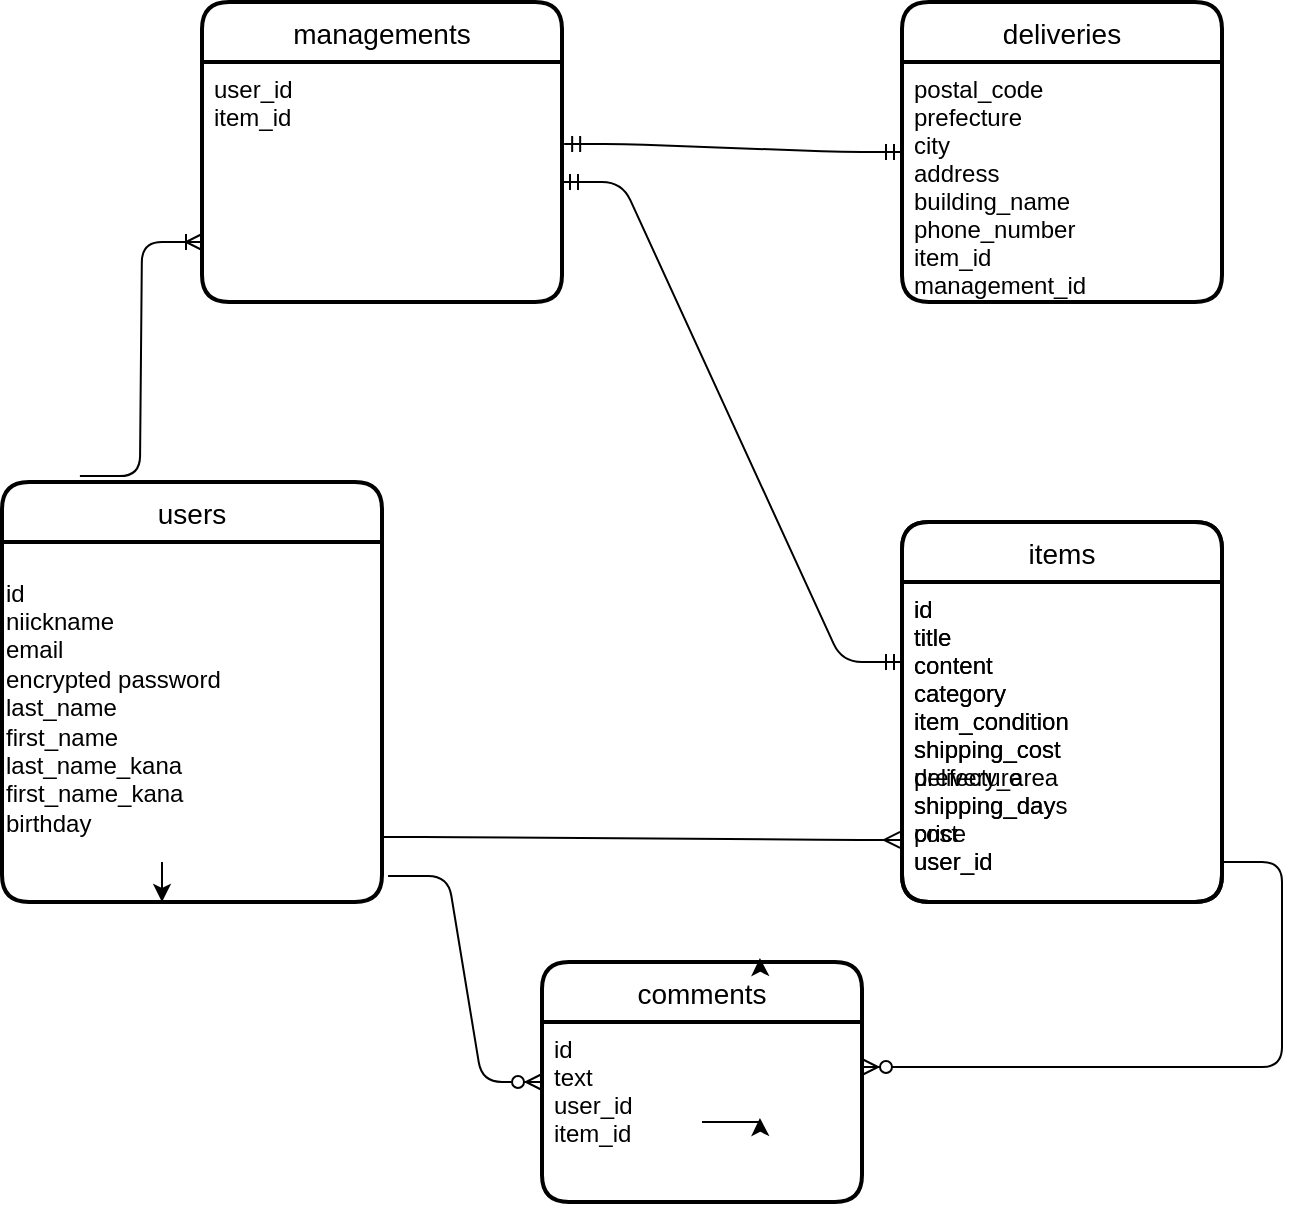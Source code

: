 <mxfile version="14.2.4" type="embed">
    <diagram id="6RlkuSSHOmwsCbi1eLts" name="ページ1">
        <mxGraphModel dx="1520" dy="1796" grid="1" gridSize="10" guides="1" tooltips="1" connect="1" arrows="1" fold="1" page="1" pageScale="1" pageWidth="850" pageHeight="1100" math="0" shadow="0">
            <root>
                <mxCell id="0"/>
                <mxCell id="1" parent="0"/>
                <mxCell id="48" value="users" style="swimlane;childLayout=stackLayout;horizontal=1;startSize=30;horizontalStack=0;rounded=1;fontSize=14;fontStyle=0;strokeWidth=2;resizeParent=0;resizeLast=1;shadow=0;dashed=0;align=center;" parent="1" vertex="1">
                    <mxGeometry x="-780" y="130" width="190" height="210" as="geometry">
                        <mxRectangle x="-750" y="150" width="60" height="30" as="alternateBounds"/>
                    </mxGeometry>
                </mxCell>
                <mxCell id="105" style="edgeStyle=orthogonalEdgeStyle;rounded=0;orthogonalLoop=1;jettySize=auto;html=1;" edge="1" parent="48" target="48">
                    <mxGeometry relative="1" as="geometry">
                        <Array as="points">
                            <mxPoint x="80" y="10"/>
                            <mxPoint x="80" y="10"/>
                        </Array>
                        <mxPoint x="80" y="190" as="sourcePoint"/>
                    </mxGeometry>
                </mxCell>
                <mxCell id="110" value="id&lt;br style=&quot;padding: 0px ; margin: 0px&quot;&gt;niickname&lt;br style=&quot;padding: 0px ; margin: 0px&quot;&gt;email&lt;br style=&quot;padding: 0px ; margin: 0px&quot;&gt;encrypted password&lt;br style=&quot;padding: 0px ; margin: 0px&quot;&gt;last_name&lt;br style=&quot;padding: 0px ; margin: 0px&quot;&gt;first_name&lt;br style=&quot;padding: 0px ; margin: 0px&quot;&gt;last_name_kana&lt;br style=&quot;padding: 0px ; margin: 0px&quot;&gt;first_name_kana&lt;br style=&quot;padding: 0px ; margin: 0px&quot;&gt;birthday&lt;div style=&quot;padding: 0px ; margin: 0px&quot;&gt;&lt;br style=&quot;padding: 0px ; margin: 0px&quot;&gt;&lt;/div&gt;" style="text;html=1;align=left;verticalAlign=middle;resizable=0;points=[];autosize=1;" vertex="1" parent="48">
                    <mxGeometry y="30" width="190" height="180" as="geometry"/>
                </mxCell>
                <mxCell id="50" value="item" style="swimlane;childLayout=stackLayout;horizontal=1;startSize=30;horizontalStack=0;rounded=1;fontSize=14;fontStyle=0;strokeWidth=2;resizeParent=0;resizeLast=1;shadow=0;dashed=0;align=center;" parent="1" vertex="1">
                    <mxGeometry x="-330" y="150" width="160" height="190" as="geometry"/>
                </mxCell>
                <mxCell id="51" value="id&#10;title&#10;content&#10;category&#10;item_condition&#10;shipping_cost&#10;delivery_area&#10;shipping_days&#10;cost&#10;user_id&#10;" style="align=left;strokeColor=none;fillColor=none;spacingLeft=4;fontSize=12;verticalAlign=top;resizable=0;rotatable=0;part=1;" parent="50" vertex="1">
                    <mxGeometry y="30" width="160" height="160" as="geometry"/>
                </mxCell>
                <mxCell id="72" style="edgeStyle=orthogonalEdgeStyle;rounded=0;orthogonalLoop=1;jettySize=auto;html=1;exitX=0.5;exitY=0;exitDx=0;exitDy=0;entryX=0.681;entryY=-0.017;entryDx=0;entryDy=0;entryPerimeter=0;" parent="1" edge="1">
                    <mxGeometry relative="1" as="geometry">
                        <mxPoint x="-430" y="450" as="sourcePoint"/>
                        <mxPoint x="-401.04" y="447.96" as="targetPoint"/>
                    </mxGeometry>
                </mxCell>
                <mxCell id="86" value="items" style="swimlane;childLayout=stackLayout;horizontal=1;startSize=30;horizontalStack=0;rounded=1;fontSize=14;fontStyle=0;strokeWidth=2;resizeParent=0;resizeLast=1;shadow=0;dashed=0;align=center;" parent="1" vertex="1">
                    <mxGeometry x="-330" y="150" width="160" height="190" as="geometry"/>
                </mxCell>
                <mxCell id="87" value="id&#10;title&#10;content&#10;category&#10;item_condition&#10;shipping_cost&#10;prefecture&#10;shipping_day&#10;price&#10;user_id&#10;" style="align=left;strokeColor=none;fillColor=none;spacingLeft=4;fontSize=12;verticalAlign=top;resizable=0;rotatable=0;part=1;" parent="86" vertex="1">
                    <mxGeometry y="30" width="160" height="160" as="geometry"/>
                </mxCell>
                <mxCell id="88" value="comments" style="swimlane;childLayout=stackLayout;horizontal=1;startSize=30;horizontalStack=0;rounded=1;fontSize=14;fontStyle=0;strokeWidth=2;resizeParent=0;resizeLast=1;shadow=0;dashed=0;align=center;" parent="1" vertex="1">
                    <mxGeometry x="-510" y="370" width="160" height="120" as="geometry"/>
                </mxCell>
                <mxCell id="89" value="id&#10;text&#10;user_id&#10;item_id" style="align=left;strokeColor=none;fillColor=none;spacingLeft=4;fontSize=12;verticalAlign=top;resizable=0;rotatable=0;part=1;" parent="88" vertex="1">
                    <mxGeometry y="30" width="160" height="90" as="geometry"/>
                </mxCell>
                <mxCell id="90" value="" style="edgeStyle=entityRelationEdgeStyle;fontSize=12;html=1;endArrow=ERmany;exitX=1;exitY=0.75;exitDx=0;exitDy=0;entryX=-0.006;entryY=0.806;entryDx=0;entryDy=0;entryPerimeter=0;" parent="1" target="87" edge="1">
                    <mxGeometry width="100" height="100" relative="1" as="geometry">
                        <mxPoint x="-590" y="307.5" as="sourcePoint"/>
                        <mxPoint x="-340" y="310" as="targetPoint"/>
                    </mxGeometry>
                </mxCell>
                <mxCell id="91" value="" style="edgeStyle=entityRelationEdgeStyle;fontSize=12;html=1;endArrow=ERzeroToMany;endFill=1;exitX=1.019;exitY=0.9;exitDx=0;exitDy=0;exitPerimeter=0;entryX=0;entryY=0.5;entryDx=0;entryDy=0;" parent="1" target="88" edge="1">
                    <mxGeometry width="100" height="100" relative="1" as="geometry">
                        <mxPoint x="-586.96" y="327" as="sourcePoint"/>
                        <mxPoint x="-580" y="400" as="targetPoint"/>
                    </mxGeometry>
                </mxCell>
                <mxCell id="92" style="edgeStyle=orthogonalEdgeStyle;rounded=0;orthogonalLoop=1;jettySize=auto;html=1;exitX=0.5;exitY=0;exitDx=0;exitDy=0;entryX=0.681;entryY=-0.017;entryDx=0;entryDy=0;entryPerimeter=0;" parent="1" source="88" target="88" edge="1">
                    <mxGeometry relative="1" as="geometry"/>
                </mxCell>
                <mxCell id="93" value="" style="edgeStyle=entityRelationEdgeStyle;fontSize=12;html=1;endArrow=ERzeroToMany;endFill=1;entryX=1;entryY=0.25;entryDx=0;entryDy=0;" parent="1" target="89" edge="1">
                    <mxGeometry width="100" height="100" relative="1" as="geometry">
                        <mxPoint x="-170" y="320" as="sourcePoint"/>
                        <mxPoint x="-270" y="410" as="targetPoint"/>
                    </mxGeometry>
                </mxCell>
                <mxCell id="97" value="managements" style="swimlane;childLayout=stackLayout;horizontal=1;startSize=30;horizontalStack=0;rounded=1;fontSize=14;fontStyle=0;strokeWidth=2;resizeParent=0;resizeLast=1;shadow=0;dashed=0;align=center;" vertex="1" parent="1">
                    <mxGeometry x="-680" y="-110" width="180" height="150" as="geometry"/>
                </mxCell>
                <mxCell id="98" value="user_id&#10;item_id" style="align=left;strokeColor=none;fillColor=none;spacingLeft=4;fontSize=12;verticalAlign=top;resizable=0;rotatable=0;part=1;" vertex="1" parent="97">
                    <mxGeometry y="30" width="180" height="120" as="geometry"/>
                </mxCell>
                <mxCell id="102" value="deliveries" style="swimlane;childLayout=stackLayout;horizontal=1;startSize=30;horizontalStack=0;rounded=1;fontSize=14;fontStyle=0;strokeWidth=2;resizeParent=0;resizeLast=1;shadow=0;dashed=0;align=center;" vertex="1" parent="1">
                    <mxGeometry x="-330" y="-110" width="160" height="150" as="geometry"/>
                </mxCell>
                <mxCell id="103" value="postal_code&#10;prefecture&#10;city&#10;address&#10;building_name&#10;phone_number&#10;item_id&#10;management_id" style="align=left;strokeColor=none;fillColor=none;spacingLeft=4;fontSize=12;verticalAlign=top;resizable=0;rotatable=0;part=1;" vertex="1" parent="102">
                    <mxGeometry y="30" width="160" height="120" as="geometry"/>
                </mxCell>
                <mxCell id="118" value="" style="edgeStyle=entityRelationEdgeStyle;fontSize=12;html=1;endArrow=ERoneToMany;exitX=0.205;exitY=-0.014;exitDx=0;exitDy=0;exitPerimeter=0;" edge="1" parent="1" source="48">
                    <mxGeometry width="100" height="100" relative="1" as="geometry">
                        <mxPoint x="-780" y="110" as="sourcePoint"/>
                        <mxPoint x="-680" y="10" as="targetPoint"/>
                    </mxGeometry>
                </mxCell>
                <mxCell id="119" value="" style="edgeStyle=entityRelationEdgeStyle;fontSize=12;html=1;endArrow=ERmandOne;startArrow=ERmandOne;exitX=1;exitY=0.5;exitDx=0;exitDy=0;entryX=0;entryY=0.25;entryDx=0;entryDy=0;" edge="1" parent="1" source="98" target="87">
                    <mxGeometry width="100" height="100" relative="1" as="geometry">
                        <mxPoint x="-460" y="210" as="sourcePoint"/>
                        <mxPoint x="-360" y="110" as="targetPoint"/>
                    </mxGeometry>
                </mxCell>
                <mxCell id="124" value="" style="edgeStyle=entityRelationEdgeStyle;fontSize=12;html=1;endArrow=ERmandOne;startArrow=ERmandOne;entryX=0;entryY=0.5;entryDx=0;entryDy=0;exitX=1.006;exitY=0.342;exitDx=0;exitDy=0;exitPerimeter=0;" edge="1" parent="1" source="98" target="102">
                    <mxGeometry width="100" height="100" relative="1" as="geometry">
                        <mxPoint x="-460" y="-30" as="sourcePoint"/>
                        <mxPoint x="-360" y="-130" as="targetPoint"/>
                    </mxGeometry>
                </mxCell>
            </root>
        </mxGraphModel>
    </diagram>
</mxfile>